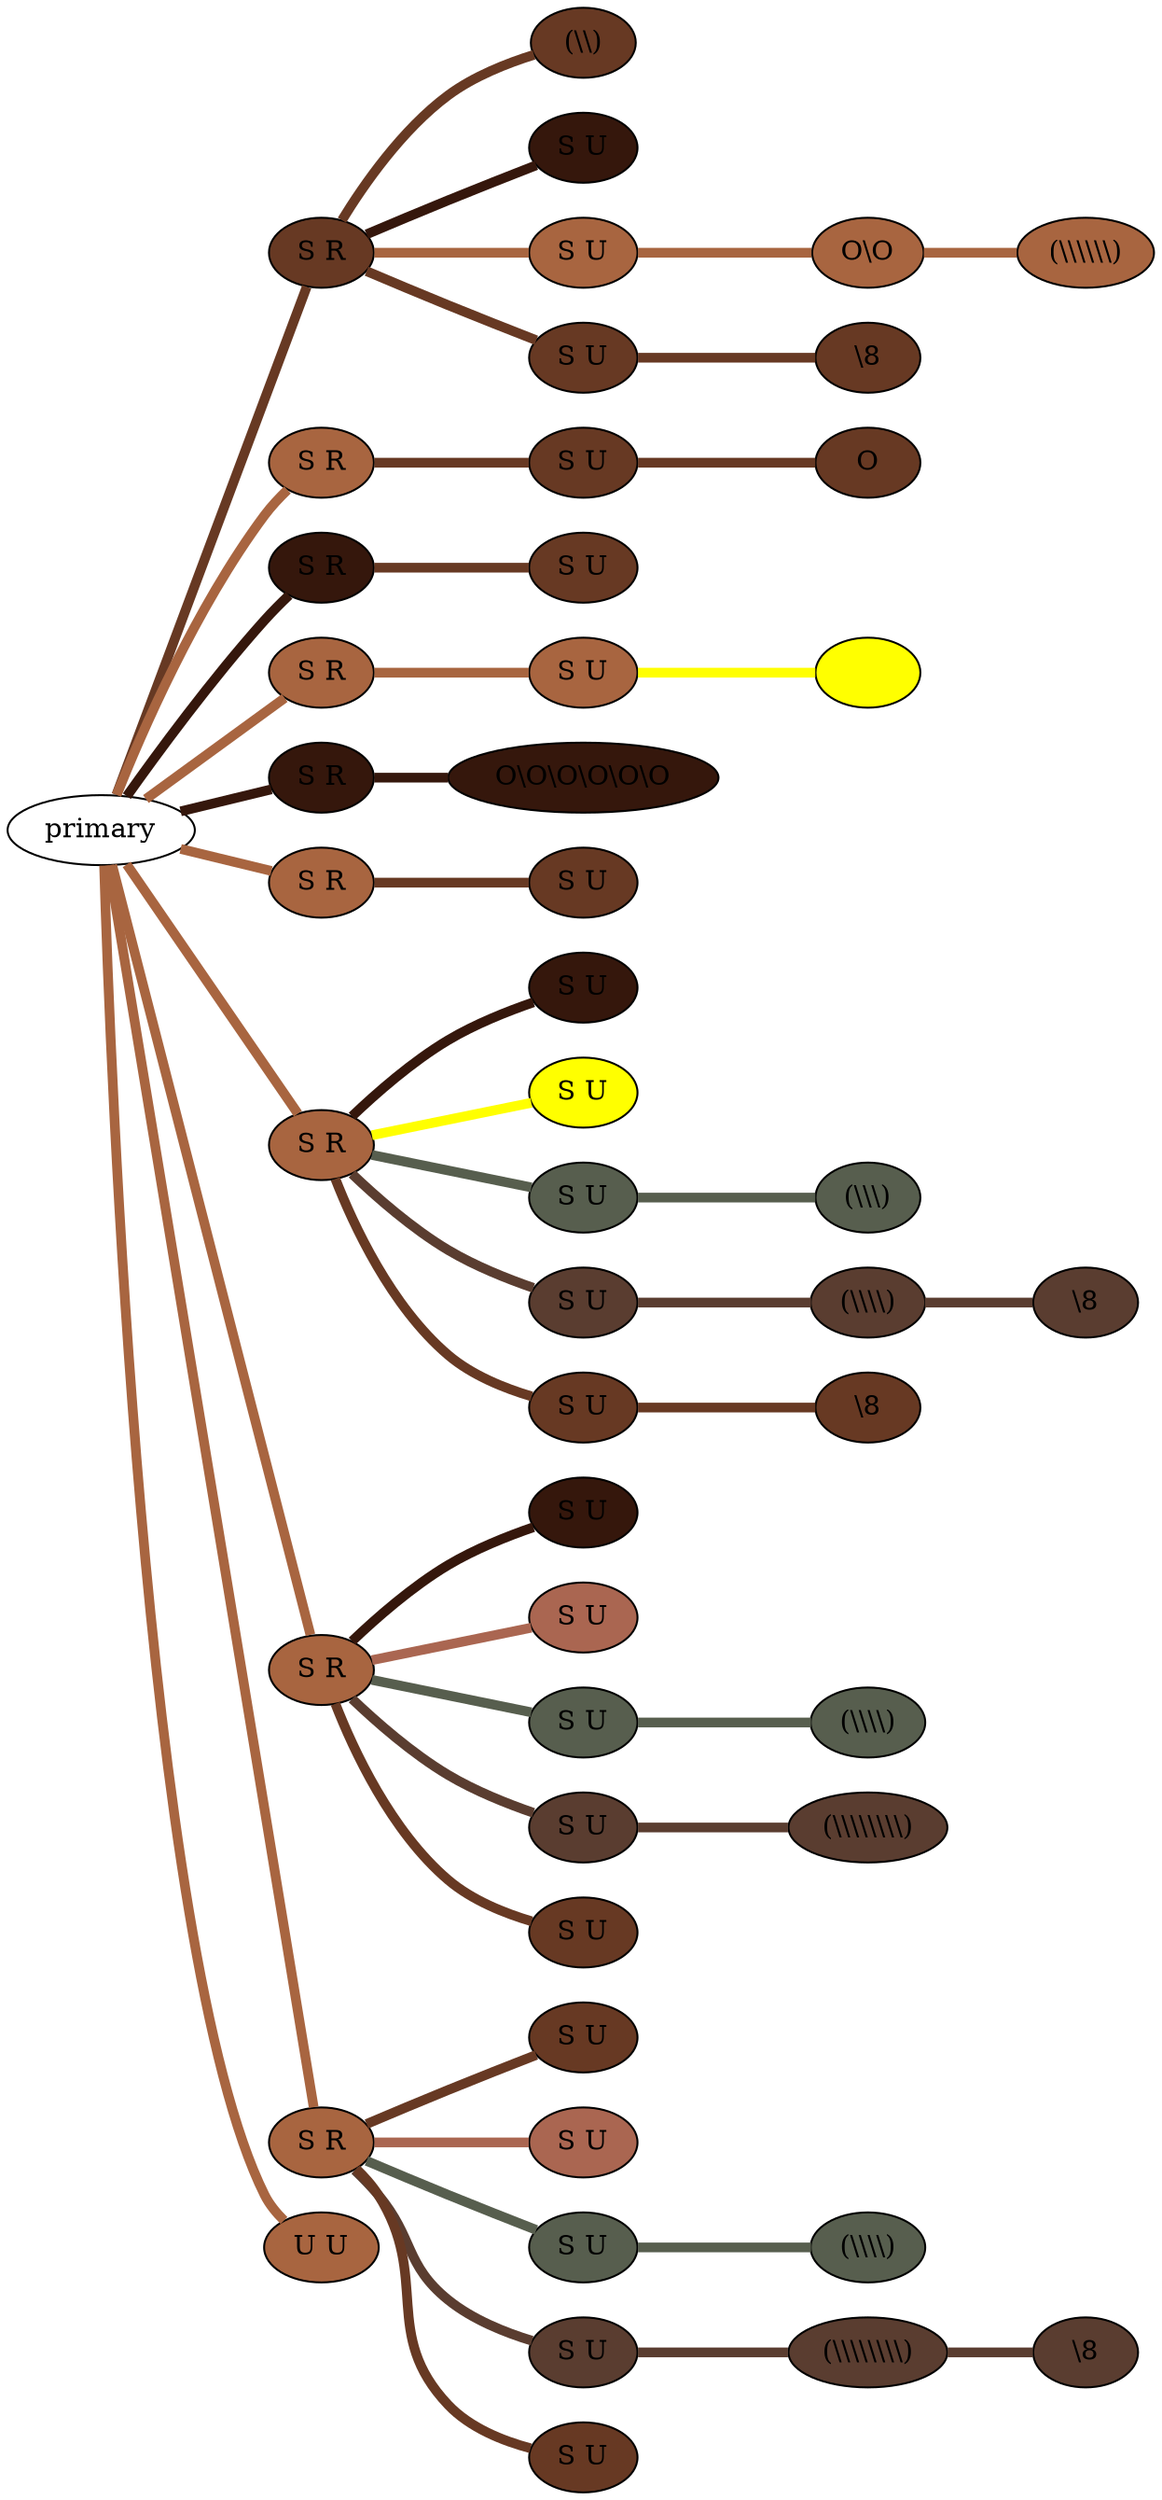 graph {
 graph [rankdir=LR]
"primary" -- "1" [penwidth=5,color="#673923"]
"1" [label="S R", style=filled, fillcolor="#673923"]
"1" -- "1:0" [penwidth=5,color="#673923"]
"1:0" [label="(\\\\)", style=filled, fillcolor="#673923"]
"1" -- "1s1" [penwidth=5,color="#35170C"]
"1s1" [label="S U", style=filled, fillcolor="#35170C"]
"1" -- "1s2" [penwidth=5,color="#A86540"]
"1s2" [label="S U", style=filled, fillcolor="#A86540"]
"1s2" -- "1s2:0" [penwidth=5,color="#A86540"]
"1s2:0" [label="O\\O", style=filled, fillcolor="#A86540"]
"1s2:0" -- "1s2:1" [penwidth=5,color="#A86540"]
"1s2:1" [label="(\\\\\\\\\\\\)", style=filled, fillcolor="#A86540"]
"1" -- "1s3" [penwidth=5,color="#673923"]
"1s3" [label="S U", style=filled, fillcolor="#673923"]
"1s3" -- "1s3:0" [penwidth=5,color="#673923"]
"1s3:0" [label="\\8", style=filled, fillcolor="#673923"]
"primary" -- "2" [penwidth=5,color="#A86540"]
"2" [label="S R", style=filled, fillcolor="#A86540"]
"2" -- "2s1" [penwidth=5,color="#673923"]
"2s1" [label="S U", style=filled, fillcolor="#673923"]
"2s1" -- "2s1:0" [penwidth=5,color="#673923"]
"2s1:0" [label="O", style=filled, fillcolor="#673923"]
"primary" -- "3" [penwidth=5,color="#35170C"]
"3" [label="S R", style=filled, fillcolor="#35170C"]
"3" -- "3s1" [penwidth=5,color="#673923"]
"3s1" [label="S U", style=filled, fillcolor="#673923"]
"primary" -- "4" [penwidth=5,color="#A86540"]
"4" [label="S R", style=filled, fillcolor="#A86540"]
"4" -- "4s1" [penwidth=5,color="#A86540"]
"4s1" [label="S U", style=filled, fillcolor="#A86540"]
"4s1" -- "4s1s1" [penwidth=5,color=yellow]
"4s1s1" [label=" ", style=filled, fillcolor=yellow]
"primary" -- "5" [penwidth=5,color="#35170C"]
"5" [label="S R", style=filled, fillcolor="#35170C"]
"5" -- "5:0" [penwidth=5,color="#35170C"]
"5:0" [label="O\\O\\O\\O\\O\\O", style=filled, fillcolor="#35170C"]
"primary" -- "6" [penwidth=5,color="#A86540"]
"6" [label="S R", style=filled, fillcolor="#A86540"]
"6" -- "6s1" [penwidth=5,color="#673923"]
"6s1" [label="S U", style=filled, fillcolor="#673923"]
"primary" -- "7" [penwidth=5,color="#A86540"]
"7" [label="S R", style=filled, fillcolor="#A86540"]
"7" -- "7s1" [penwidth=5,color="#35170C"]
"7s1" [label="S U", style=filled, fillcolor="#35170C"]
"7" -- "7s2" [penwidth=5,color=yellow]
"7s2" [label="S U", style=filled, fillcolor=yellow]
"7" -- "7s3" [penwidth=5,color="#575E4E"]
"7s3" [label="S U", style=filled, fillcolor="#575E4E"]
"7s3" -- "7s3:0" [penwidth=5,color="#575E4E"]
"7s3:0" [label="(\\\\\\)", style=filled, fillcolor="#575E4E"]
"7" -- "7s4" [penwidth=5,color="#5A3D30"]
"7s4" [label="S U", style=filled, fillcolor="#5A3D30"]
"7s4" -- "7s4:0" [penwidth=5,color="#5A3D30"]
"7s4:0" [label="(\\\\\\\\)", style=filled, fillcolor="#5A3D30"]
"7s4:0" -- "7s4:1" [penwidth=5,color="#5A3D30"]
"7s4:1" [label="\\8", style=filled, fillcolor="#5A3D30"]
"7" -- "7s5" [penwidth=5,color="#673923"]
"7s5" [label="S U", style=filled, fillcolor="#673923"]
"7s5" -- "7s5:0" [penwidth=5,color="#673923"]
"7s5:0" [label="\\8", style=filled, fillcolor="#673923"]
"primary" -- "8" [penwidth=5,color="#A86540"]
"8" [label="S R", style=filled, fillcolor="#A86540"]
"8" -- "8s1" [penwidth=5,color="#35170C"]
"8s1" [label="S U", style=filled, fillcolor="#35170C"]
"8" -- "8s2" [penwidth=5,color="#AA6651"]
"8s2" [label="S U", style=filled, fillcolor="#AA6651"]
"8" -- "8s3" [penwidth=5,color="#575E4E"]
"8s3" [label="S U", style=filled, fillcolor="#575E4E"]
"8s3" -- "8s3:0" [penwidth=5,color="#575E4E"]
"8s3:0" [label="(\\\\\\\\)", style=filled, fillcolor="#575E4E"]
"8" -- "8s4" [penwidth=5,color="#5A3D30"]
"8s4" [label="S U", style=filled, fillcolor="#5A3D30"]
"8s4" -- "8s4:0" [penwidth=5,color="#5A3D30"]
"8s4:0" [label="(\\\\\\\\\\\\\\\\)", style=filled, fillcolor="#5A3D30"]
"8" -- "8s5" [penwidth=5,color="#673923"]
"8s5" [label="S U", style=filled, fillcolor="#673923"]
"primary" -- "9" [penwidth=5,color="#A86540"]
"9" [label="S R", style=filled, fillcolor="#A86540"]
"9" -- "9s1" [penwidth=5,color="#673923"]
"9s1" [label="S U", style=filled, fillcolor="#673923"]
"9" -- "9s2" [penwidth=5,color="#AA6651"]
"9s2" [label="S U", style=filled, fillcolor="#AA6651"]
"9" -- "9s3" [penwidth=5,color="#575E4E"]
"9s3" [label="S U", style=filled, fillcolor="#575E4E"]
"9s3" -- "9s3:0" [penwidth=5,color="#575E4E"]
"9s3:0" [label="(\\\\\\\\)", style=filled, fillcolor="#575E4E"]
"9" -- "9s4" [penwidth=5,color="#5A3D30"]
"9s4" [label="S U", style=filled, fillcolor="#5A3D30"]
"9s4" -- "9s4:0" [penwidth=5,color="#5A3D30"]
"9s4:0" [label="(\\\\\\\\\\\\\\\\)", style=filled, fillcolor="#5A3D30"]
"9s4:0" -- "9s4:1" [penwidth=5,color="#5A3D30"]
"9s4:1" [label="\\8", style=filled, fillcolor="#5A3D30"]
"9" -- "9s5" [penwidth=5,color="#673923"]
"9s5" [label="S U", style=filled, fillcolor="#673923"]
"primary" -- "10" [penwidth=5,color="#A86540"]
"10" [label="U U", style=filled, fillcolor="#A86540"]
}

